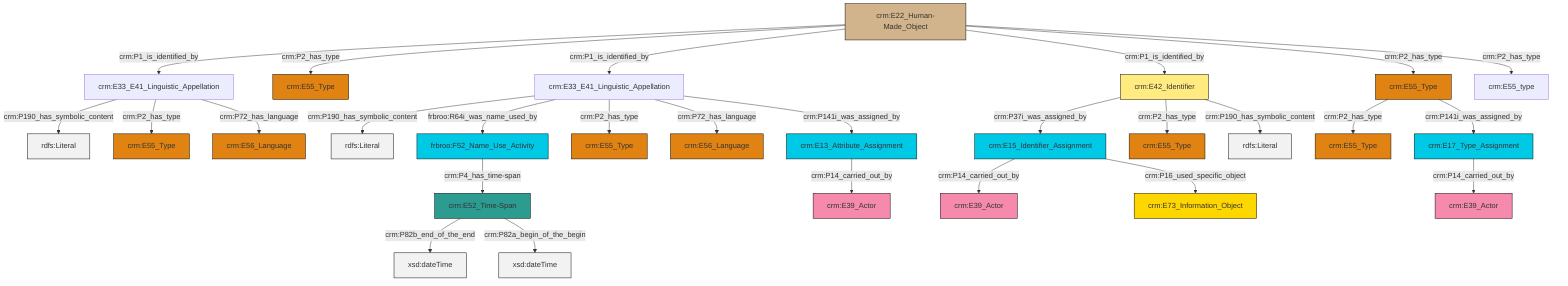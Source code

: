 graph TD
classDef Literal fill:#f2f2f2,stroke:#000000;
classDef CRM_Entity fill:#FFFFFF,stroke:#000000;
classDef Temporal_Entity fill:#00C9E6, stroke:#000000;
classDef Type fill:#E18312, stroke:#000000;
classDef Time-Span fill:#2C9C91, stroke:#000000;
classDef Appellation fill:#FFEB7F, stroke:#000000;
classDef Place fill:#008836, stroke:#000000;
classDef Persistent_Item fill:#B266B2, stroke:#000000;
classDef Conceptual_Object fill:#FFD700, stroke:#000000;
classDef Physical_Thing fill:#D2B48C, stroke:#000000;
classDef Actor fill:#f58aad, stroke:#000000;
classDef PC_Classes fill:#4ce600, stroke:#000000;
classDef Multi fill:#cccccc,stroke:#000000;

0["crm:E42_Identifier"]:::Appellation -->|crm:P37i_was_assigned_by| 1["crm:E15_Identifier_Assignment"]:::Temporal_Entity
0["crm:E42_Identifier"]:::Appellation -->|crm:P2_has_type| 6["crm:E55_Type"]:::Type
1["crm:E15_Identifier_Assignment"]:::Temporal_Entity -->|crm:P14_carried_out_by| 7["crm:E39_Actor"]:::Actor
2["crm:E22_Human-Made_Object"]:::Physical_Thing -->|crm:P1_is_identified_by| 10["crm:E33_E41_Linguistic_Appellation"]:::Default
2["crm:E22_Human-Made_Object"]:::Physical_Thing -->|crm:P2_has_type| 8["crm:E55_Type"]:::Type
2["crm:E22_Human-Made_Object"]:::Physical_Thing -->|crm:P1_is_identified_by| 11["crm:E33_E41_Linguistic_Appellation"]:::Default
11["crm:E33_E41_Linguistic_Appellation"]:::Default -->|crm:P190_has_symbolic_content| 12[rdfs:Literal]:::Literal
2["crm:E22_Human-Made_Object"]:::Physical_Thing -->|crm:P1_is_identified_by| 0["crm:E42_Identifier"]:::Appellation
0["crm:E42_Identifier"]:::Appellation -->|crm:P190_has_symbolic_content| 13[rdfs:Literal]:::Literal
14["crm:E13_Attribute_Assignment"]:::Temporal_Entity -->|crm:P14_carried_out_by| 4["crm:E39_Actor"]:::Actor
15["crm:E52_Time-Span"]:::Time-Span -->|crm:P82b_end_of_the_end| 16[xsd:dateTime]:::Literal
21["frbroo:F52_Name_Use_Activity"]:::Temporal_Entity -->|crm:P4_has_time-span| 15["crm:E52_Time-Span"]:::Time-Span
2["crm:E22_Human-Made_Object"]:::Physical_Thing -->|crm:P2_has_type| 23["crm:E55_Type"]:::Type
24["crm:E17_Type_Assignment"]:::Temporal_Entity -->|crm:P14_carried_out_by| 17["crm:E39_Actor"]:::Actor
2["crm:E22_Human-Made_Object"]:::Physical_Thing -->|crm:P2_has_type| 28["crm:E55_type"]:::Default
11["crm:E33_E41_Linguistic_Appellation"]:::Default -->|frbroo:R64i_was_name_used_by| 21["frbroo:F52_Name_Use_Activity"]:::Temporal_Entity
23["crm:E55_Type"]:::Type -->|crm:P2_has_type| 19["crm:E55_Type"]:::Type
1["crm:E15_Identifier_Assignment"]:::Temporal_Entity -->|crm:P16_used_specific_object| 29["crm:E73_Information_Object"]:::Conceptual_Object
10["crm:E33_E41_Linguistic_Appellation"]:::Default -->|crm:P190_has_symbolic_content| 34[rdfs:Literal]:::Literal
10["crm:E33_E41_Linguistic_Appellation"]:::Default -->|crm:P2_has_type| 37["crm:E55_Type"]:::Type
15["crm:E52_Time-Span"]:::Time-Span -->|crm:P82a_begin_of_the_begin| 40[xsd:dateTime]:::Literal
11["crm:E33_E41_Linguistic_Appellation"]:::Default -->|crm:P2_has_type| 41["crm:E55_Type"]:::Type
11["crm:E33_E41_Linguistic_Appellation"]:::Default -->|crm:P72_has_language| 43["crm:E56_Language"]:::Type
10["crm:E33_E41_Linguistic_Appellation"]:::Default -->|crm:P72_has_language| 35["crm:E56_Language"]:::Type
11["crm:E33_E41_Linguistic_Appellation"]:::Default -->|crm:P141i_was_assigned_by| 14["crm:E13_Attribute_Assignment"]:::Temporal_Entity
23["crm:E55_Type"]:::Type -->|crm:P141i_was_assigned_by| 24["crm:E17_Type_Assignment"]:::Temporal_Entity